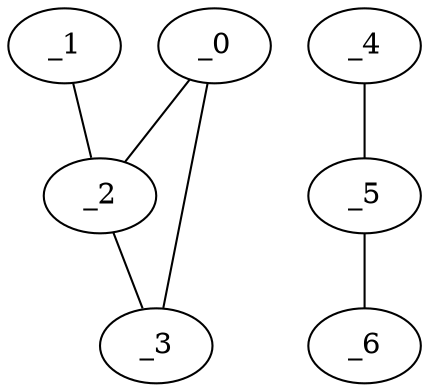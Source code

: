 graph EP1_0132 {
	_0	 [x="2.02196",
		y="2.73353"];
	_2	 [x="1.32859",
		y="0.437735"];
	_0 -- _2;
	_3	 [x="0.48238",
		y="2.21225"];
	_0 -- _3;
	_1	 [x="2.43091",
		y="1.0295"];
	_1 -- _2;
	_2 -- _3;
	_4	 [x="0.291706",
		y="2.30923"];
	_5	 [x="1.88",
		y="1.75"];
	_4 -- _5;
	_6	 [x="0.281497",
		y="1.87149"];
	_5 -- _6;
}
